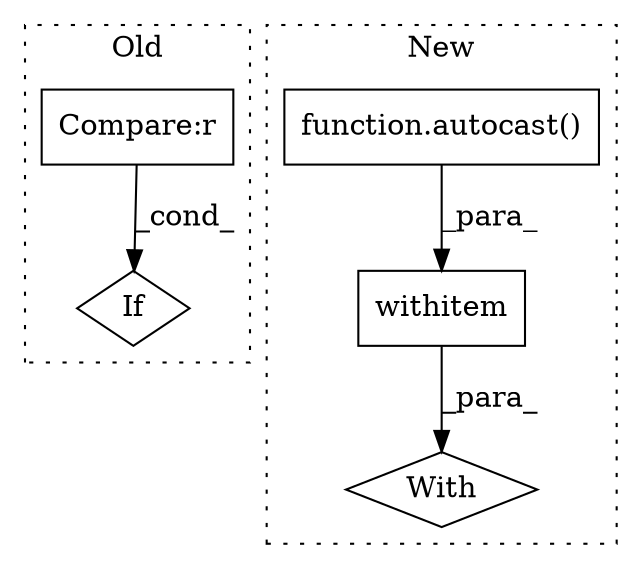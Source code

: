 digraph G {
subgraph cluster0 {
1 [label="If" a="96" s="7330" l="3" shape="diamond"];
5 [label="Compare:r" a="40" s="7333" l="28" shape="box"];
label = "Old";
style="dotted";
}
subgraph cluster1 {
2 [label="function.autocast()" a="75" s="8610" l="10" shape="box"];
3 [label="With" a="39" s="8605,8618" l="5,24" shape="diamond"];
4 [label="withitem" a="49" s="8610" l="8" shape="box"];
label = "New";
style="dotted";
}
2 -> 4 [label="_para_"];
4 -> 3 [label="_para_"];
5 -> 1 [label="_cond_"];
}